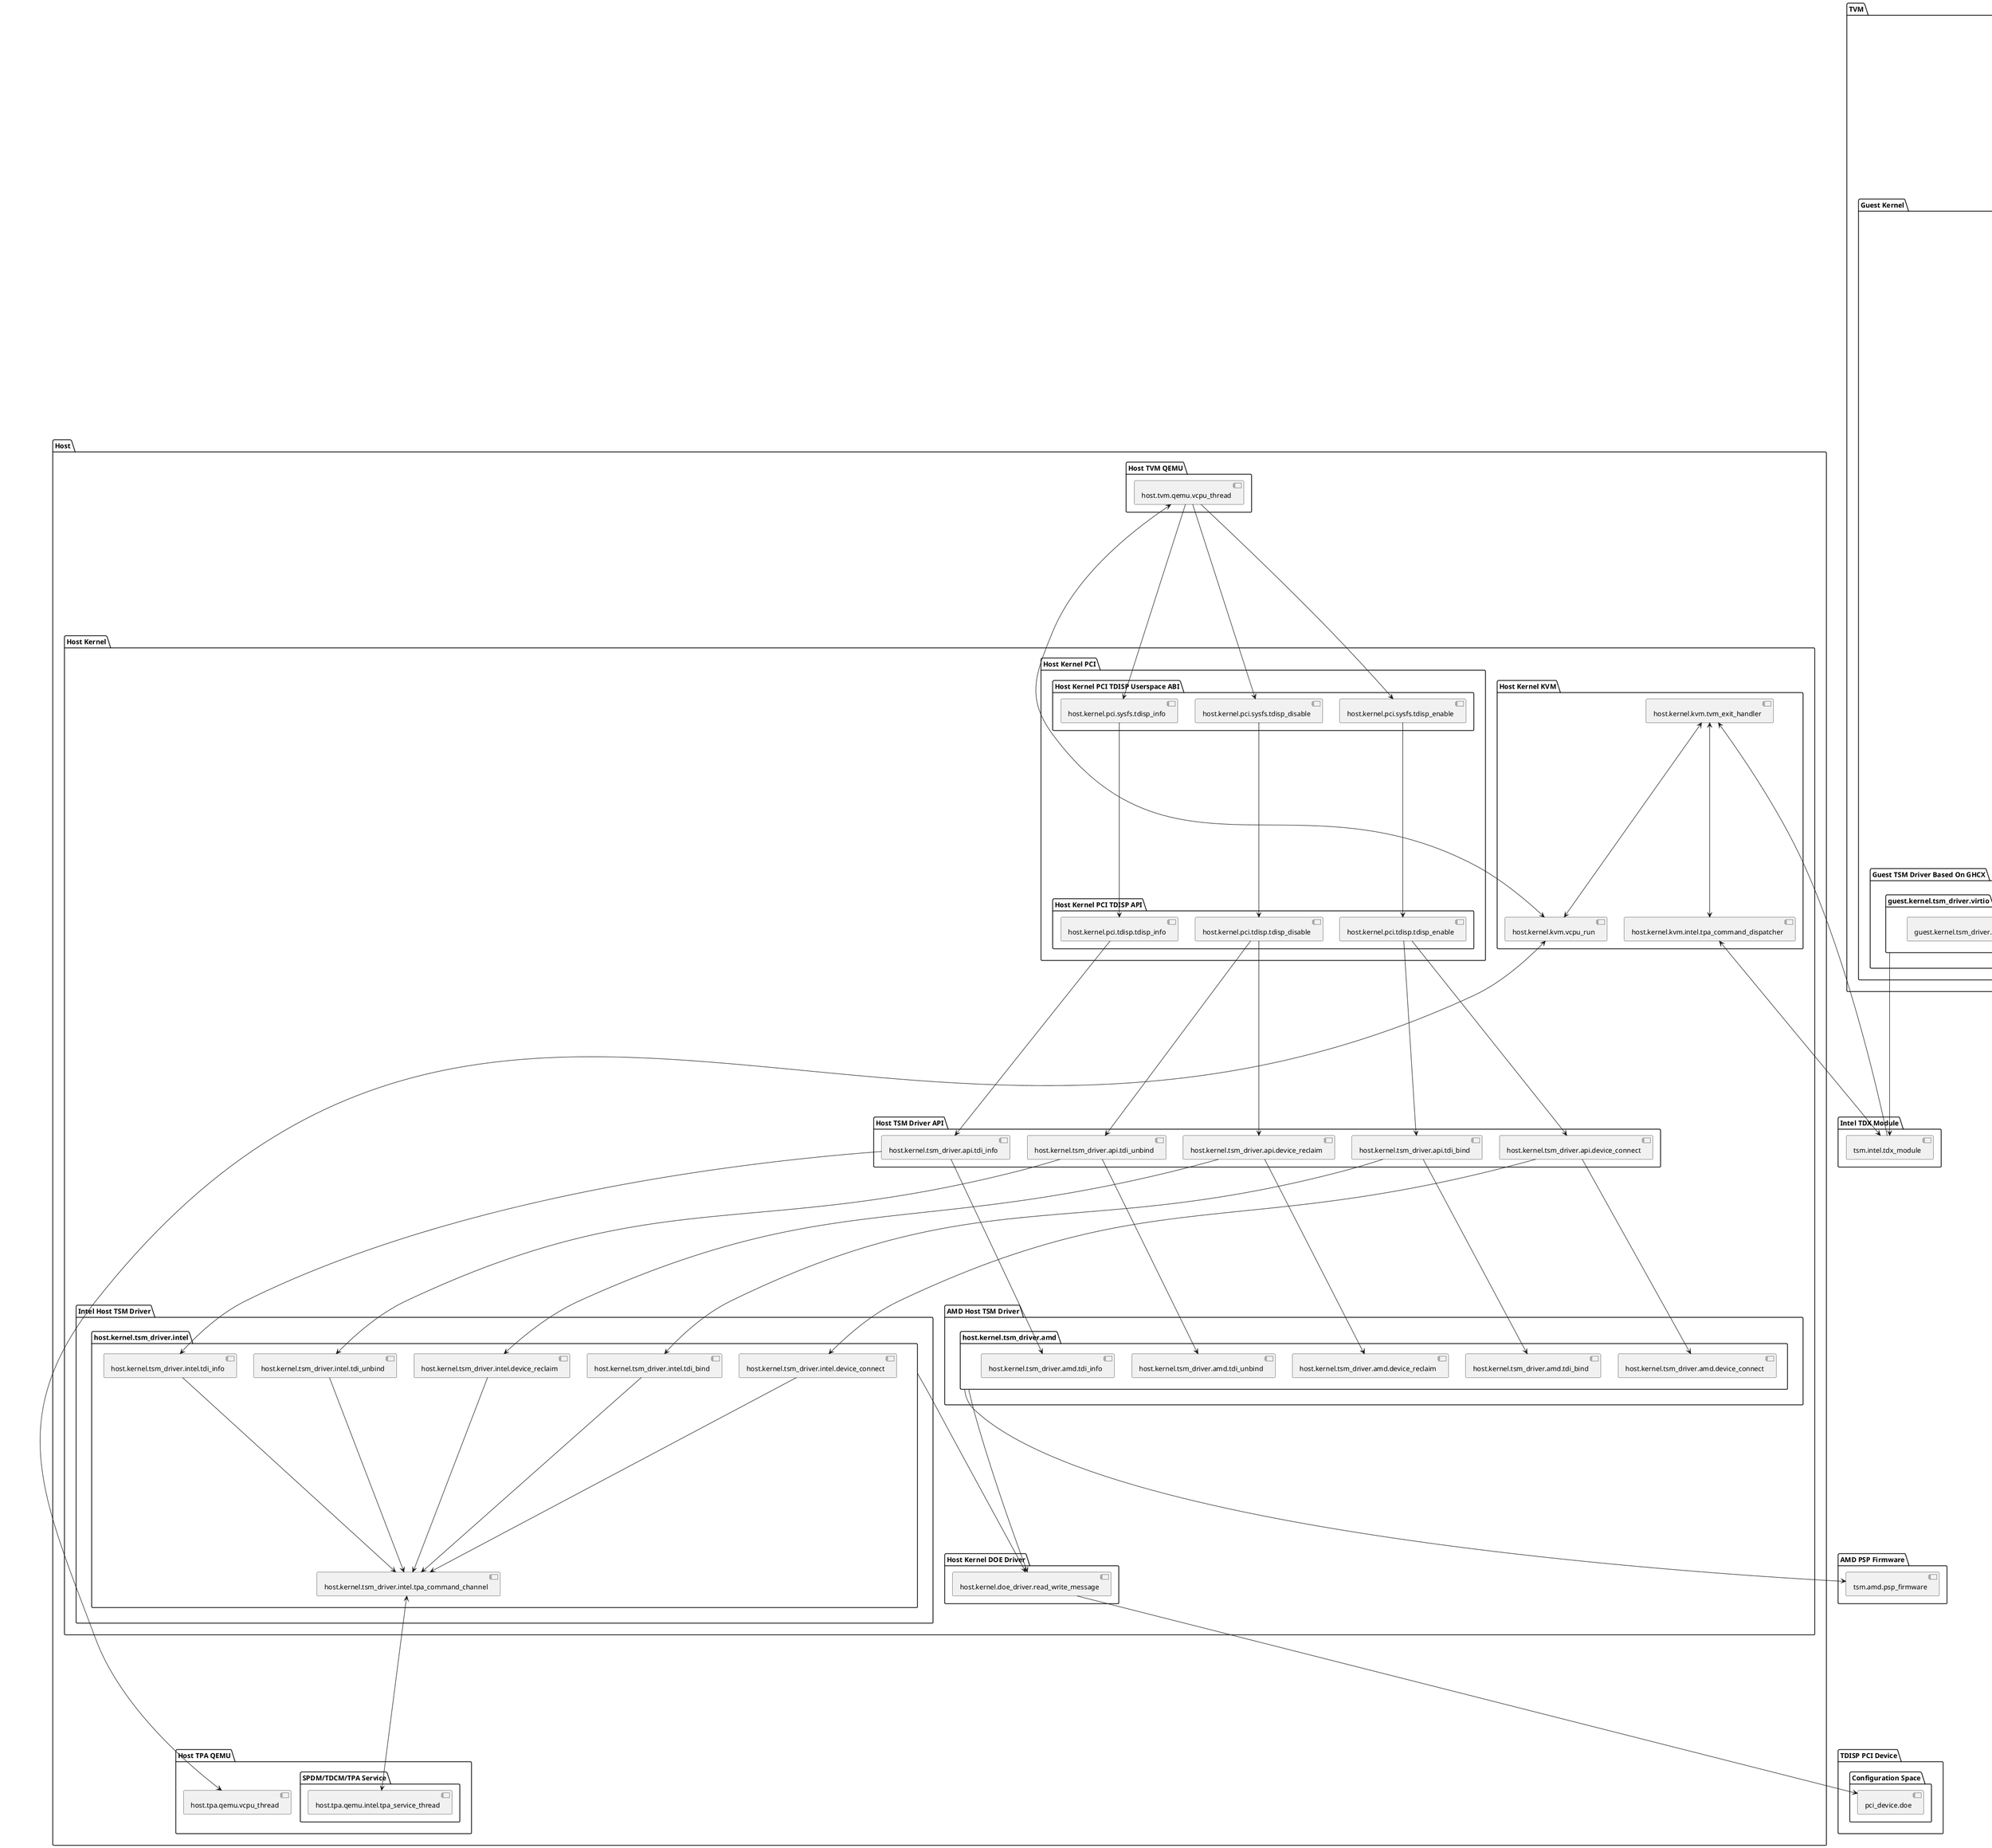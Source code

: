 @startuml
skinparam ranksep 400

package "TDISP PCI Device" {
	package "Configuration Space" {
		[pci_device.doe]
	}
}

package "Host" {
	package "Host Kernel" {
		package "Host Kernel KVM" {
			[host.kernel.kvm.tvm_exit_handler]
			[host.kernel.kvm.vcpu_run]
			[host.kernel.kvm.intel.tpa_command_dispatcher]
		}
		package "Host Kernel PCI" {
			package "Host Kernel PCI TDISP Userspace ABI" {
				[host.kernel.pci.sysfs.tdisp_enable]
				[host.kernel.pci.sysfs.tdisp_disable]
				[host.kernel.pci.sysfs.tdisp_info]
			}
			package "Host Kernel PCI TDISP API" {
				[host.kernel.pci.tdisp.tdisp_enable]
				[host.kernel.pci.tdisp.tdisp_disable]
				[host.kernel.pci.tdisp.tdisp_info]
			}
		}
		package "Host Kernel DOE Driver" {
			[host.kernel.doe_driver.read_write_message]
		}

		package "Host TSM Driver API" {
			[host.kernel.tsm_driver.api.device_connect]
			[host.kernel.tsm_driver.api.device_reclaim]
			[host.kernel.tsm_driver.api.tdi_bind]
			[host.kernel.tsm_driver.api.tdi_unbind]
			[host.kernel.tsm_driver.api.tdi_info]
		}

		package "Intel Host TSM Driver" {
			package host.kernel.tsm_driver.intel {
				[host.kernel.tsm_driver.intel.device_connect]
				[host.kernel.tsm_driver.intel.device_reclaim]
				[host.kernel.tsm_driver.intel.tdi_bind]
				[host.kernel.tsm_driver.intel.tdi_unbind]
				[host.kernel.tsm_driver.intel.tdi_info]
				[host.kernel.tsm_driver.intel.tpa_command_channel]
			}
		}

		package "AMD Host TSM Driver" {
			package host.kernel.tsm_driver.amd {
				[host.kernel.tsm_driver.amd.device_connect]
				[host.kernel.tsm_driver.amd.device_reclaim]
				[host.kernel.tsm_driver.amd.tdi_bind]
				[host.kernel.tsm_driver.amd.tdi_unbind]
				[host.kernel.tsm_driver.amd.tdi_info]
			}
		}
	}

	package "Host TVM QEMU" {
		[host.tvm.qemu.vcpu_thread]
	}


	package "Host TPA QEMU" {
		[host.tpa.qemu.vcpu_thread]
		package "SPDM/TDCM/TPA Service" {
			[host.tpa.qemu.intel.tpa_service_thread]
		}
	}
}

package "Intel TDX Module" {
	[tsm.intel.tdx_module]
}

package "AMD PSP Firmware" {
	[tsm.amd.psp_firmware]
}

package "TVM" {
	package "Guest Kernel" {
		package "Guest Kernel PCI" {
			package "Guest Kernel PCI TDISP Userspace ABI" {
				[guest.kernel.pci.sysfs.tdisp_info]
				[guest.kernel.pci.sysfs.tdisp_accept]
			}

			package "Guest Kernel PCI Driver Core" {
				[guest.kernel.pci.driver.probe]
				[guest.kernel.pci.driver.remove]
			}

			package "Guest Kernel PCI TDISP API" {
				[guest.kernel.pci.tdisp.tdisp_enable]
				[guest.kernel.pci.tdisp.tdisp_disable]
				[guest.kernel.pci.tdisp.tdisp_info]
				[guest.kernel.pci.tdisp.tdisp_accept]
			}
		}

		package "Guest TSM Driver API" {
			[guest.kernel.tsm_driver.api.device_connect]
			[guest.kernel.tsm_driver.api.device_reclaim]
			[guest.kernel.tsm_driver.api.tdi_bind]
			[guest.kernel.tsm_driver.api.tdi_unbind]
			[guest.kernel.tsm_driver.api.tdi_info]
			[guest.kernel.tsm_driver.api.accept_device]
		}

		package "Guest TSM Driver Based On GHCX" {
			package guest.kernel.tsm_driver.virtio {
				[guest.kernel.tsm_driver.virtio.device_connect]
				[guest.kernel.tsm_driver.virtio.device_reclaim]
				[guest.kernel.tsm_driver.virtio.tdi_bind]
				[guest.kernel.tsm_driver.virtio.tdi_unbind]
				[guest.kernel.tsm_driver.virtio.tdi_info]
				[guest.kernel.tsm_driver.virtio.accept_device]
				[guest.kernel.tsm_driver.virtio.start_mmio]
			}
		}

		package "Guest TSM Driver Based On Direct Register Access" {
			[guest.kernel.tsm_driver.direct.device_connect]
			[guest.kernel.tsm_driver.direct.device_reclaim]
			[guest.kernel.tsm_driver.direct.tdi_bind]
			[guest.kernel.tsm_driver.direct.tdi_unbind]
			[guest.kernel.tsm_driver.direct.tdi_info]
			[guest.kernel.tsm_driver.direct.accept_device]
			[guest.kernel.tsm_driver.direct.start_mmio]
		}
	}

	package "Guest Userspace Attestation" {
		[guest.userspace.attestation]
	}
}

'Guest controls the TDISP device via TSM
host.tvm.qemu.vcpu_thread <--> host.kernel.kvm.vcpu_run
host.kernel.kvm.tvm_exit_handler <--> host.kernel.kvm.vcpu_run

host.tvm.qemu.vcpu_thread --> host.kernel.pci.sysfs.tdisp_enable
host.tvm.qemu.vcpu_thread --> host.kernel.pci.sysfs.tdisp_disable
host.tvm.qemu.vcpu_thread --> host.kernel.pci.sysfs.tdisp_info

'Host userspace TDISP control ABI talks to HOST PCI TDISP routines
host.kernel.pci.sysfs.tdisp_enable -->host.kernel.pci.tdisp.tdisp_enable
host.kernel.pci.sysfs.tdisp_disable -->host.kernel.pci.tdisp.tdisp_disable
host.kernel.pci.sysfs.tdisp_info -->host.kernel.pci.tdisp.tdisp_info

'Host TSM driver controls DOE via DOE driver
host.kernel.tsm_driver.amd --> host.kernel.doe_driver.read_write_message
host.kernel.tsm_driver.intel --> host.kernel.doe_driver.read_write_message

'Host DOE driver reads/writes device DOE
host.kernel.doe_driver.read_write_message --> pci_device.doe

'Host PCI TDISP talks to TSM Driver API
host.kernel.pci.tdisp.tdisp_enable --> host.kernel.tsm_driver.api.device_connect
host.kernel.pci.tdisp.tdisp_enable --> host.kernel.tsm_driver.api.tdi_bind
host.kernel.pci.tdisp.tdisp_disable --> host.kernel.tsm_driver.api.device_reclaim
host.kernel.pci.tdisp.tdisp_disable --> host.kernel.tsm_driver.api.tdi_unbind
host.kernel.pci.tdisp.tdisp_info --> host.kernel.tsm_driver.api.tdi_info

'Host TSM driver APIs call vendor-specific TSM driver
host.kernel.tsm_driver.api.device_connect --> host.kernel.tsm_driver.amd.device_connect
host.kernel.tsm_driver.api.device_reclaim --> host.kernel.tsm_driver.amd.device_reclaim
host.kernel.tsm_driver.api.tdi_bind --> host.kernel.tsm_driver.amd.tdi_bind
host.kernel.tsm_driver.api.tdi_unbind --> host.kernel.tsm_driver.amd.tdi_unbind
host.kernel.tsm_driver.api.tdi_info --> host.kernel.tsm_driver.amd.tdi_info

host.kernel.tsm_driver.api.device_connect --> host.kernel.tsm_driver.intel.device_connect
host.kernel.tsm_driver.api.device_reclaim --> host.kernel.tsm_driver.intel.device_reclaim
host.kernel.tsm_driver.api.tdi_bind --> host.kernel.tsm_driver.intel.tdi_bind
host.kernel.tsm_driver.api.tdi_unbind --> host.kernel.tsm_driver.intel.tdi_unbind
host.kernel.tsm_driver.api.tdi_info --> host.kernel.tsm_driver.intel.tdi_info

'Intel TSM driver talks to TPA
host.kernel.tsm_driver.intel.device_connect --> host.kernel.tsm_driver.intel.tpa_command_channel
host.kernel.tsm_driver.intel.device_reclaim --> host.kernel.tsm_driver.intel.tpa_command_channel
host.kernel.tsm_driver.intel.tdi_bind --> host.kernel.tsm_driver.intel.tpa_command_channel
host.kernel.tsm_driver.intel.tdi_unbind --> host.kernel.tsm_driver.intel.tpa_command_channel
host.kernel.tsm_driver.intel.tdi_info --> host.kernel.tsm_driver.intel.tpa_command_channel

'Intel Host TSM Driver talks to TPA
host.kernel.tsm_driver.intel.tpa_command_channel <--> host.tpa.qemu.intel.tpa_service_thread
host.kernel.kvm.tvm_exit_handler <--> host.kernel.kvm.intel.tpa_command_dispatcher
host.tpa.qemu.vcpu_thread <--> host.kernel.kvm.vcpu_run

'TPA talks to Intel TDX module
host.kernel.kvm.intel.tpa_command_dispatcher <--> tsm.intel.tdx_module

'AMD Host TSM Driver talks to AMD PSP firmware
host.kernel.tsm_driver.amd --> tsm.amd.psp_firmware

'Guest Attestation talks to Guest Kernel PCI TDISP Userspace ABI
guest.userspace.attestation --> guest.kernel.pci.sysfs.tdisp_accept
guest.userspace.attestation <-- guest.kernel.pci.sysfs.tdisp_info

'Guest Kernel PCI TDISP Userspace ABI talks to Guest Kernel PCI TDISP API
guest.kernel.pci.driver.probe --> guest.kernel.pci.tdisp.tdisp_enable
guest.kernel.pci.driver.remove --> guest.kernel.pci.tdisp.tdisp_disable
guest.kernel.pci.sysfs.tdisp_info --> guest.kernel.pci.tdisp.tdisp_info
guest.kernel.pci.sysfs.tdisp_accept --> guest.kernel.pci.tdisp.tdisp_accept

'Guest Kernel PCI TDISP API talks to Guest TSM driver APIs
guest.kernel.pci.tdisp.tdisp_enable --> guest.kernel.tsm_driver.api.device_connect
guest.kernel.pci.tdisp.tdisp_enable --> guest.kernel.tsm_driver.api.tdi_bind
guest.kernel.pci.tdisp.tdisp_disable --> guest.kernel.tsm_driver.api.device_reclaim
guest.kernel.pci.tdisp.tdisp_disable --> guest.kernel.tsm_driver.api.tdi_unbind
guest.kernel.pci.tdisp.tdisp_accept --> guest.kernel.tsm_driver.api.accept_device
guest.kernel.pci.tdisp.tdisp_info --> guest.kernel.tsm_driver.api.tdi_info

'Guest TSM driver APIs call generic TSM driver based on GHCX
guest.kernel.tsm_driver.api.device_connect --> guest.kernel.tsm_driver.virtio.device_connect
guest.kernel.tsm_driver.api.device_reclaim --> guest.kernel.tsm_driver.virtio.device_reclaim
guest.kernel.tsm_driver.api.tdi_bind --> guest.kernel.tsm_driver.virtio.tdi_bind
guest.kernel.tsm_driver.api.tdi_unbind --> guest.kernel.tsm_driver.virtio.tdi_unbind
guest.kernel.tsm_driver.api.tdi_info --> guest.kernel.tsm_driver.virtio.tdi_info
guest.kernel.tsm_driver.api.accept_device --> guest.kernel.tsm_driver.virtio.accept_device
guest.kernel.tsm_driver.api.accept_device --> guest.kernel.tsm_driver.virtio.start_mmio

'Guest TSM driver APIs call generic TSM driver based on direct register access
guest.kernel.tsm_driver.api.device_connect --> guest.kernel.tsm_driver.direct.device_connect
guest.kernel.tsm_driver.api.device_reclaim --> guest.kernel.tsm_driver.direct.device_reclaim
guest.kernel.tsm_driver.api.tdi_bind --> guest.kernel.tsm_driver.direct.tdi_bind
guest.kernel.tsm_driver.api.tdi_unbind --> guest.kernel.tsm_driver.direct.tdi_unbind
guest.kernel.tsm_driver.api.tdi_info --> guest.kernel.tsm_driver.direct.tdi_info
guest.kernel.tsm_driver.api.accept_device --> guest.kernel.tsm_driver.direct.accept_device
guest.kernel.tsm_driver.api.accept_device --> guest.kernel.tsm_driver.direct.start_mmio

'Guest TSM driver talks to host VMM
guest.kernel.tsm_driver.virtio --> tsm.intel.tdx_module

'Exit to VMM
tsm.intel.tdx_module --> host.kernel.kvm.tvm_exit_handler

@enduml

